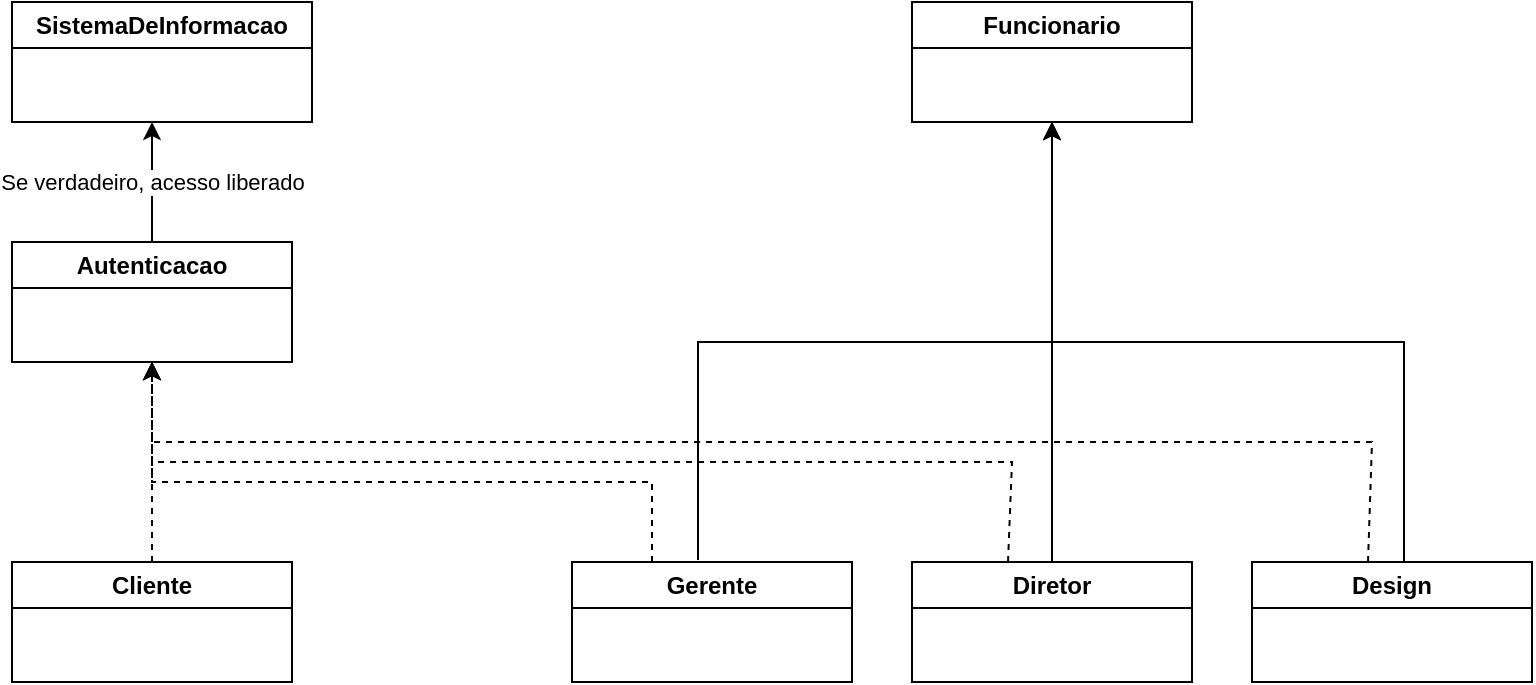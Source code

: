 <mxfile version="20.8.3" type="device"><diagram id="26N_fn0kOgzvhLL2WVxo" name="Página-1"><mxGraphModel dx="825" dy="490" grid="1" gridSize="10" guides="1" tooltips="1" connect="1" arrows="1" fold="1" page="1" pageScale="1" pageWidth="827" pageHeight="1169" math="0" shadow="0"><root><mxCell id="0"/><mxCell id="1" parent="0"/><mxCell id="CwxcHwlyby6WbIDgQtgr-1" value="Funcionario" style="swimlane;whiteSpace=wrap;html=1;" vertex="1" parent="1"><mxGeometry x="490" y="40" width="140" height="60" as="geometry"><mxRectangle x="290" y="70" width="110" height="30" as="alternateBounds"/></mxGeometry></mxCell><mxCell id="CwxcHwlyby6WbIDgQtgr-5" style="edgeStyle=orthogonalEdgeStyle;rounded=0;orthogonalLoop=1;jettySize=auto;html=1;entryX=0.5;entryY=1;entryDx=0;entryDy=0;" edge="1" parent="1" source="CwxcHwlyby6WbIDgQtgr-2" target="CwxcHwlyby6WbIDgQtgr-1"><mxGeometry relative="1" as="geometry"/></mxCell><mxCell id="CwxcHwlyby6WbIDgQtgr-2" value="Diretor" style="swimlane;whiteSpace=wrap;html=1;" vertex="1" parent="1"><mxGeometry x="490" y="320" width="140" height="60" as="geometry"><mxRectangle x="290" y="70" width="110" height="30" as="alternateBounds"/></mxGeometry></mxCell><mxCell id="CwxcHwlyby6WbIDgQtgr-7" style="edgeStyle=orthogonalEdgeStyle;rounded=0;orthogonalLoop=1;jettySize=auto;html=1;entryX=0.5;entryY=1;entryDx=0;entryDy=0;" edge="1" parent="1" source="CwxcHwlyby6WbIDgQtgr-3" target="CwxcHwlyby6WbIDgQtgr-1"><mxGeometry relative="1" as="geometry"><mxPoint x="676" y="110" as="targetPoint"/><Array as="points"><mxPoint x="736" y="210"/><mxPoint x="560" y="210"/></Array></mxGeometry></mxCell><mxCell id="CwxcHwlyby6WbIDgQtgr-3" value="Design" style="swimlane;whiteSpace=wrap;html=1;startSize=23;" vertex="1" parent="1"><mxGeometry x="660" y="320" width="140" height="60" as="geometry"><mxRectangle x="290" y="70" width="110" height="30" as="alternateBounds"/></mxGeometry></mxCell><mxCell id="CwxcHwlyby6WbIDgQtgr-6" style="edgeStyle=orthogonalEdgeStyle;rounded=0;orthogonalLoop=1;jettySize=auto;html=1;entryX=0.5;entryY=1;entryDx=0;entryDy=0;exitX=0.45;exitY=-0.017;exitDx=0;exitDy=0;exitPerimeter=0;" edge="1" parent="1" source="CwxcHwlyby6WbIDgQtgr-4" target="CwxcHwlyby6WbIDgQtgr-1"><mxGeometry relative="1" as="geometry"/></mxCell><mxCell id="CwxcHwlyby6WbIDgQtgr-4" value="Gerente" style="swimlane;whiteSpace=wrap;html=1;" vertex="1" parent="1"><mxGeometry x="320" y="320" width="140" height="60" as="geometry"><mxRectangle x="290" y="70" width="110" height="30" as="alternateBounds"/></mxGeometry></mxCell><mxCell id="CwxcHwlyby6WbIDgQtgr-9" value="SistemaDeInformacao" style="swimlane;whiteSpace=wrap;html=1;" vertex="1" parent="1"><mxGeometry x="40" y="40" width="150" height="60" as="geometry"><mxRectangle x="290" y="70" width="110" height="30" as="alternateBounds"/></mxGeometry></mxCell><mxCell id="CwxcHwlyby6WbIDgQtgr-10" value="Autenticacao" style="swimlane;whiteSpace=wrap;html=1;" vertex="1" parent="1"><mxGeometry x="40" y="160" width="140" height="60" as="geometry"><mxRectangle x="290" y="70" width="110" height="30" as="alternateBounds"/></mxGeometry></mxCell><mxCell id="CwxcHwlyby6WbIDgQtgr-13" value="Cliente" style="swimlane;whiteSpace=wrap;html=1;" vertex="1" parent="1"><mxGeometry x="40" y="320" width="140" height="60" as="geometry"><mxRectangle x="290" y="70" width="110" height="30" as="alternateBounds"/></mxGeometry></mxCell><mxCell id="CwxcHwlyby6WbIDgQtgr-14" value="" style="endArrow=classic;html=1;rounded=0;exitX=0.5;exitY=0;exitDx=0;exitDy=0;" edge="1" parent="1" source="CwxcHwlyby6WbIDgQtgr-10"><mxGeometry relative="1" as="geometry"><mxPoint x="140" y="130" as="sourcePoint"/><mxPoint x="110" y="100" as="targetPoint"/></mxGeometry></mxCell><mxCell id="CwxcHwlyby6WbIDgQtgr-15" value="Se verdadeiro, acesso liberado" style="edgeLabel;resizable=0;html=1;align=center;verticalAlign=middle;" connectable="0" vertex="1" parent="CwxcHwlyby6WbIDgQtgr-14"><mxGeometry relative="1" as="geometry"/></mxCell><mxCell id="CwxcHwlyby6WbIDgQtgr-18" value="" style="html=1;labelBackgroundColor=#ffffff;startArrow=none;startFill=0;startSize=6;endArrow=classic;endFill=1;endSize=6;jettySize=auto;orthogonalLoop=1;strokeWidth=1;dashed=1;fontSize=14;rounded=0;exitX=0.5;exitY=0;exitDx=0;exitDy=0;entryX=0.5;entryY=1;entryDx=0;entryDy=0;" edge="1" parent="1" source="CwxcHwlyby6WbIDgQtgr-13" target="CwxcHwlyby6WbIDgQtgr-10"><mxGeometry width="60" height="60" relative="1" as="geometry"><mxPoint x="240" y="200" as="sourcePoint"/><mxPoint x="300" y="140" as="targetPoint"/></mxGeometry></mxCell><mxCell id="CwxcHwlyby6WbIDgQtgr-25" value="" style="html=1;labelBackgroundColor=#ffffff;startArrow=none;startFill=0;startSize=6;endArrow=classic;endFill=1;endSize=6;jettySize=auto;orthogonalLoop=1;strokeWidth=1;dashed=1;fontSize=14;rounded=0;entryX=0.5;entryY=1;entryDx=0;entryDy=0;" edge="1" parent="1" target="CwxcHwlyby6WbIDgQtgr-10"><mxGeometry width="60" height="60" relative="1" as="geometry"><mxPoint x="360" y="320" as="sourcePoint"/><mxPoint x="110" y="230" as="targetPoint"/><Array as="points"><mxPoint x="360" y="280"/><mxPoint x="110" y="280"/></Array></mxGeometry></mxCell><mxCell id="CwxcHwlyby6WbIDgQtgr-26" value="" style="html=1;labelBackgroundColor=#ffffff;startArrow=none;startFill=0;startSize=6;endArrow=classic;endFill=1;endSize=6;jettySize=auto;orthogonalLoop=1;strokeWidth=1;dashed=1;fontSize=14;rounded=0;entryX=0.5;entryY=1;entryDx=0;entryDy=0;" edge="1" parent="1" target="CwxcHwlyby6WbIDgQtgr-10"><mxGeometry width="60" height="60" relative="1" as="geometry"><mxPoint x="538" y="320" as="sourcePoint"/><mxPoint x="288.0" y="220" as="targetPoint"/><Array as="points"><mxPoint x="540" y="270"/><mxPoint x="110" y="270"/></Array></mxGeometry></mxCell><mxCell id="CwxcHwlyby6WbIDgQtgr-27" value="" style="html=1;labelBackgroundColor=#ffffff;startArrow=none;startFill=0;startSize=6;endArrow=classic;endFill=1;endSize=6;jettySize=auto;orthogonalLoop=1;strokeWidth=1;dashed=1;fontSize=14;rounded=0;entryX=0.5;entryY=1;entryDx=0;entryDy=0;" edge="1" parent="1" target="CwxcHwlyby6WbIDgQtgr-10"><mxGeometry width="60" height="60" relative="1" as="geometry"><mxPoint x="718" y="320" as="sourcePoint"/><mxPoint x="290.0" y="220" as="targetPoint"/><Array as="points"><mxPoint x="720" y="260"/><mxPoint x="110" y="260"/></Array></mxGeometry></mxCell></root></mxGraphModel></diagram></mxfile>